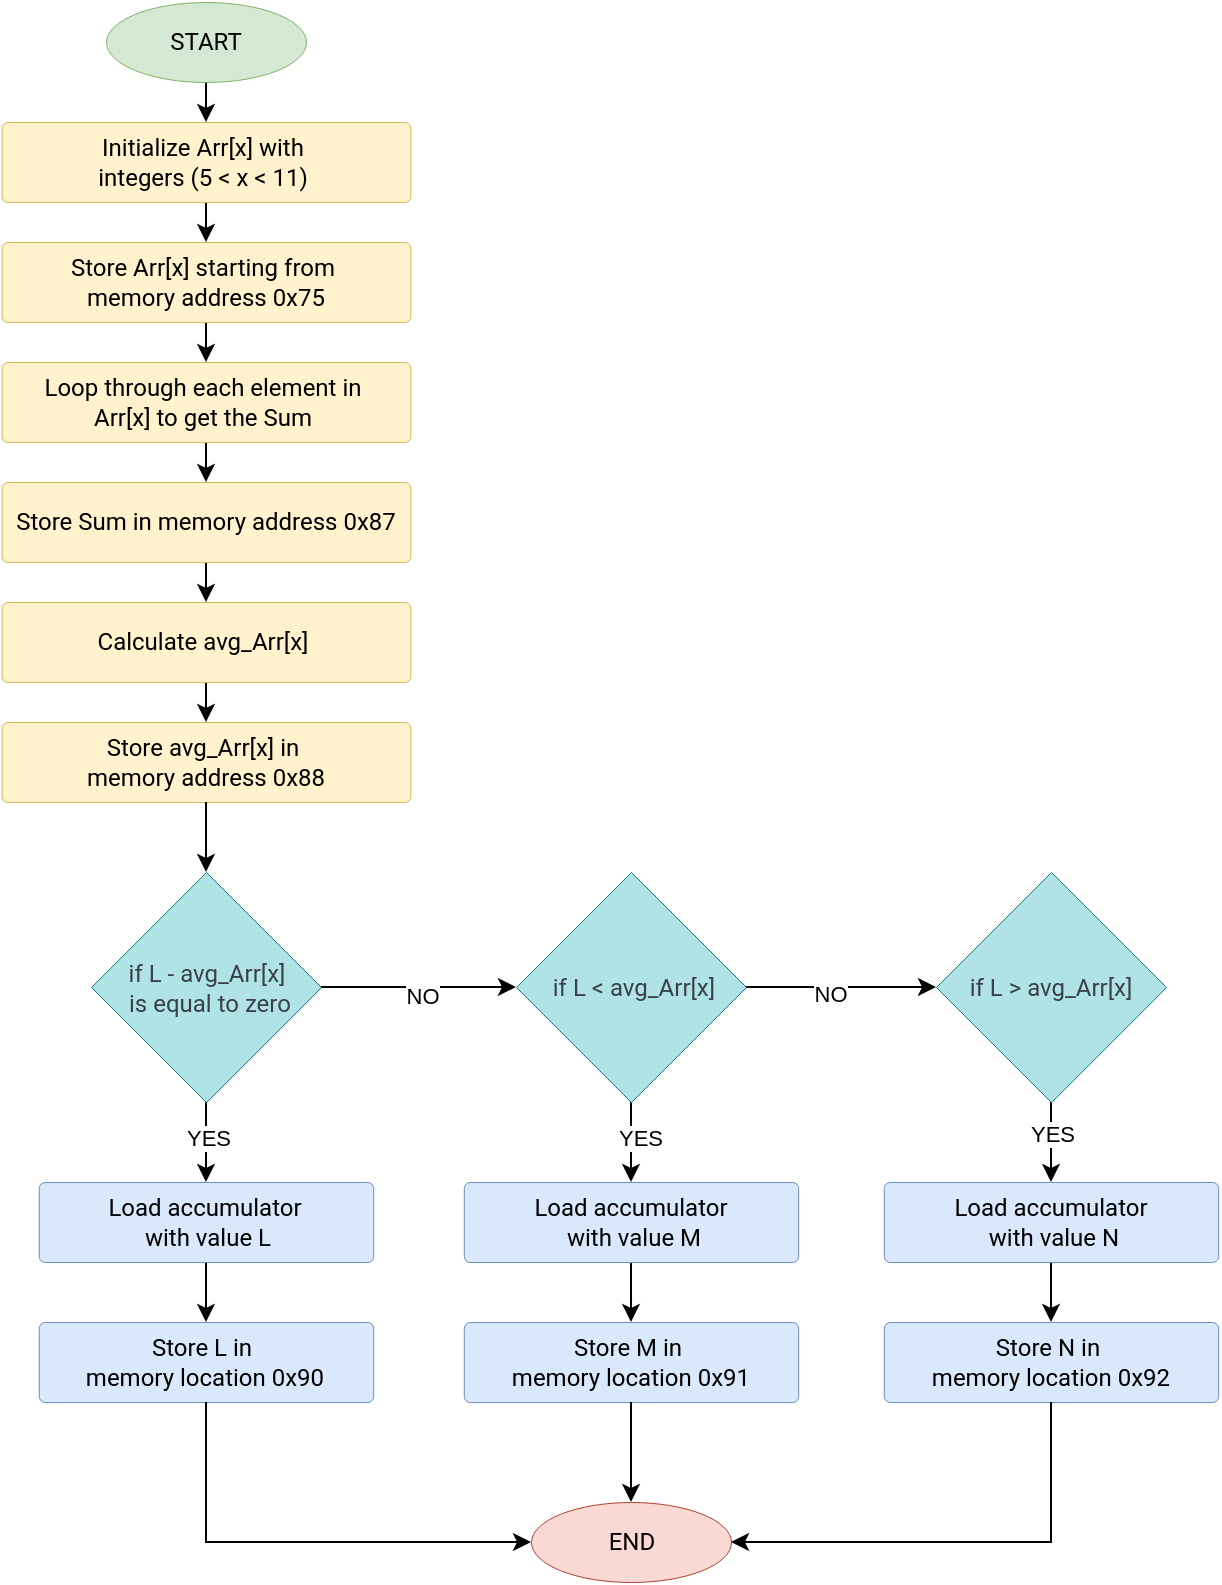 <mxfile version="24.7.10">
  <diagram name="Page-1" id="fs69FRUNg30xIKeMuvfs">
    <mxGraphModel dx="1235" dy="624" grid="1" gridSize="10" guides="1" tooltips="1" connect="1" arrows="1" fold="1" page="1" pageScale="1" pageWidth="827" pageHeight="1169" math="0" shadow="0">
      <root>
        <mxCell id="0" />
        <mxCell id="1" parent="0" />
        <mxCell id="2UlCi5NOUDfDHAdmGwE_-32" style="edgeStyle=orthogonalEdgeStyle;rounded=0;orthogonalLoop=1;jettySize=auto;html=1;exitX=0.5;exitY=1;exitDx=0;exitDy=0;exitPerimeter=0;entryX=0.5;entryY=0;entryDx=0;entryDy=0;" edge="1" parent="1" source="2UlCi5NOUDfDHAdmGwE_-1" target="2UlCi5NOUDfDHAdmGwE_-2">
          <mxGeometry relative="1" as="geometry" />
        </mxCell>
        <mxCell id="2UlCi5NOUDfDHAdmGwE_-1" value="START" style="strokeWidth=0.5;html=1;shape=mxgraph.flowchart.start_1;whiteSpace=wrap;fontFamily=Roboto;fontSource=https%3A%2F%2Ffonts.googleapis.com%2Fcss%3Ffamily%3DRoboto;fillColor=#d5e8d4;strokeColor=#82b366;" vertex="1" parent="1">
          <mxGeometry x="545" y="50" width="100" height="40" as="geometry" />
        </mxCell>
        <mxCell id="2UlCi5NOUDfDHAdmGwE_-33" style="edgeStyle=orthogonalEdgeStyle;rounded=0;orthogonalLoop=1;jettySize=auto;html=1;exitX=0.5;exitY=1;exitDx=0;exitDy=0;entryX=0.5;entryY=0;entryDx=0;entryDy=0;" edge="1" parent="1" source="2UlCi5NOUDfDHAdmGwE_-2" target="2UlCi5NOUDfDHAdmGwE_-17">
          <mxGeometry relative="1" as="geometry" />
        </mxCell>
        <mxCell id="2UlCi5NOUDfDHAdmGwE_-2" value="Initialize Arr[x] &lt;span class=&quot;hljs-keyword&quot;&gt;with&lt;/span&gt;&amp;nbsp;&lt;div&gt;integers&amp;nbsp;&lt;span style=&quot;background-color: initial;&quot;&gt;(&lt;/span&gt;&lt;span style=&quot;background-color: initial;&quot; class=&quot;hljs-number&quot;&gt;5&lt;/span&gt;&lt;span style=&quot;background-color: initial;&quot;&gt; &lt;/span&gt;&lt;span style=&quot;background-color: initial;&quot; class=&quot;hljs-operator&quot;&gt;&amp;lt;&lt;/span&gt;&lt;span style=&quot;background-color: initial;&quot;&gt; x &lt;/span&gt;&lt;span style=&quot;background-color: initial;&quot; class=&quot;hljs-operator&quot;&gt;&amp;lt;&lt;/span&gt;&lt;span style=&quot;background-color: initial;&quot;&gt; &lt;/span&gt;&lt;span style=&quot;background-color: initial;&quot; class=&quot;hljs-number&quot;&gt;11&lt;/span&gt;&lt;span style=&quot;background-color: initial;&quot;&gt;)&amp;nbsp;&lt;/span&gt;&lt;/div&gt;" style="rounded=1;whiteSpace=wrap;html=1;absoluteArcSize=1;arcSize=6;strokeWidth=0.5;fontFamily=Roboto;fontSource=https%3A%2F%2Ffonts.googleapis.com%2Fcss%3Ffamily%3DRoboto;fillColor=#fff2cc;strokeColor=#d6b656;" vertex="1" parent="1">
          <mxGeometry x="492.81" y="110" width="204.38" height="40" as="geometry" />
        </mxCell>
        <mxCell id="2UlCi5NOUDfDHAdmGwE_-45" style="edgeStyle=orthogonalEdgeStyle;rounded=0;orthogonalLoop=1;jettySize=auto;html=1;exitX=0.5;exitY=1;exitDx=0;exitDy=0;exitPerimeter=0;entryX=0.5;entryY=0;entryDx=0;entryDy=0;" edge="1" parent="1" source="2UlCi5NOUDfDHAdmGwE_-11" target="2UlCi5NOUDfDHAdmGwE_-25">
          <mxGeometry relative="1" as="geometry" />
        </mxCell>
        <mxCell id="2UlCi5NOUDfDHAdmGwE_-46" value="YES" style="edgeLabel;html=1;align=center;verticalAlign=middle;resizable=0;points=[];" vertex="1" connectable="0" parent="2UlCi5NOUDfDHAdmGwE_-45">
          <mxGeometry x="-0.094" y="1" relative="1" as="geometry">
            <mxPoint as="offset" />
          </mxGeometry>
        </mxCell>
        <mxCell id="2UlCi5NOUDfDHAdmGwE_-11" value="&lt;span data-lucid-content=&quot;{&amp;quot;t&amp;quot;:&amp;quot;Check if L - avg_Arr[x] is equal to zero&amp;quot;,&amp;quot;m&amp;quot;:[{&amp;quot;s&amp;quot;:0,&amp;quot;n&amp;quot;:&amp;quot;c&amp;quot;,&amp;quot;v&amp;quot;:&amp;quot;#3a414aff&amp;quot;,&amp;quot;e&amp;quot;:40}]}&quot; data-lucid-type=&quot;application/vnd.lucid.text&quot;&gt;&lt;span style=&quot;color:#3a414a;&quot;&gt;if L - avg_Arr[x]&lt;/span&gt;&lt;/span&gt;&lt;div&gt;&lt;span data-lucid-content=&quot;{&amp;quot;t&amp;quot;:&amp;quot;Check if L - avg_Arr[x] is equal to zero&amp;quot;,&amp;quot;m&amp;quot;:[{&amp;quot;s&amp;quot;:0,&amp;quot;n&amp;quot;:&amp;quot;c&amp;quot;,&amp;quot;v&amp;quot;:&amp;quot;#3a414aff&amp;quot;,&amp;quot;e&amp;quot;:40}]}&quot; data-lucid-type=&quot;application/vnd.lucid.text&quot;&gt;&lt;span style=&quot;color:#3a414a;&quot;&gt;&amp;nbsp;is equal to zero&lt;/span&gt;&lt;/span&gt;&lt;/div&gt;" style="strokeWidth=0.5;html=1;shape=mxgraph.flowchart.decision;whiteSpace=wrap;fillColor=#b0e3e6;strokeColor=#0e8088;fontFamily=Roboto;fontSource=https%3A%2F%2Ffonts.googleapis.com%2Fcss%3Ffamily%3DRoboto;" vertex="1" parent="1">
          <mxGeometry x="537.5" y="485" width="115" height="115" as="geometry" />
        </mxCell>
        <mxCell id="2UlCi5NOUDfDHAdmGwE_-34" style="edgeStyle=orthogonalEdgeStyle;rounded=0;orthogonalLoop=1;jettySize=auto;html=1;exitX=0.5;exitY=1;exitDx=0;exitDy=0;entryX=0.5;entryY=0;entryDx=0;entryDy=0;" edge="1" parent="1" source="2UlCi5NOUDfDHAdmGwE_-17" target="2UlCi5NOUDfDHAdmGwE_-18">
          <mxGeometry relative="1" as="geometry" />
        </mxCell>
        <mxCell id="2UlCi5NOUDfDHAdmGwE_-17" value="Store Arr[x] starting &lt;span class=&quot;hljs-keyword&quot;&gt;from&lt;/span&gt;&amp;nbsp;&lt;div&gt;memory address &lt;span class=&quot;hljs-number&quot;&gt;0x75&lt;/span&gt;&lt;/div&gt;" style="rounded=1;whiteSpace=wrap;html=1;absoluteArcSize=1;arcSize=6;strokeWidth=0.5;fontFamily=Roboto;fontSource=https%3A%2F%2Ffonts.googleapis.com%2Fcss%3Ffamily%3DRoboto;fillColor=#fff2cc;strokeColor=#d6b656;" vertex="1" parent="1">
          <mxGeometry x="492.81" y="170" width="204.38" height="40" as="geometry" />
        </mxCell>
        <mxCell id="2UlCi5NOUDfDHAdmGwE_-35" style="edgeStyle=orthogonalEdgeStyle;rounded=0;orthogonalLoop=1;jettySize=auto;html=1;exitX=0.5;exitY=1;exitDx=0;exitDy=0;entryX=0.5;entryY=0;entryDx=0;entryDy=0;" edge="1" parent="1" source="2UlCi5NOUDfDHAdmGwE_-18" target="2UlCi5NOUDfDHAdmGwE_-19">
          <mxGeometry relative="1" as="geometry" />
        </mxCell>
        <mxCell id="2UlCi5NOUDfDHAdmGwE_-18" value="Loop through &lt;span class=&quot;hljs-keyword&quot;&gt;each&lt;/span&gt; element &lt;span class=&quot;hljs-keyword&quot;&gt;in&lt;/span&gt;&amp;nbsp;&lt;div&gt;Arr[x] &lt;span class=&quot;hljs-keyword&quot;&gt;to&lt;/span&gt; &lt;span class=&quot;hljs-keyword&quot;&gt;get&lt;/span&gt; the Sum&amp;nbsp;&lt;br&gt;&lt;/div&gt;" style="rounded=1;whiteSpace=wrap;html=1;absoluteArcSize=1;arcSize=6;strokeWidth=0.5;fontFamily=Roboto;fontSource=https%3A%2F%2Ffonts.googleapis.com%2Fcss%3Ffamily%3DRoboto;fillColor=#fff2cc;strokeColor=#d6b656;" vertex="1" parent="1">
          <mxGeometry x="492.81" y="230" width="204.38" height="40" as="geometry" />
        </mxCell>
        <mxCell id="2UlCi5NOUDfDHAdmGwE_-36" style="edgeStyle=orthogonalEdgeStyle;rounded=0;orthogonalLoop=1;jettySize=auto;html=1;exitX=0.5;exitY=1;exitDx=0;exitDy=0;entryX=0.5;entryY=0;entryDx=0;entryDy=0;" edge="1" parent="1" source="2UlCi5NOUDfDHAdmGwE_-19" target="2UlCi5NOUDfDHAdmGwE_-20">
          <mxGeometry relative="1" as="geometry" />
        </mxCell>
        <mxCell id="2UlCi5NOUDfDHAdmGwE_-19" value="&lt;div&gt;Store Sum &lt;span class=&quot;hljs-keyword&quot;&gt;in&lt;/span&gt; memory address &lt;span class=&quot;hljs-number&quot;&gt;0x87&lt;/span&gt;&lt;br&gt;&lt;/div&gt;" style="rounded=1;whiteSpace=wrap;html=1;absoluteArcSize=1;arcSize=6;strokeWidth=0.5;fontFamily=Roboto;fontSource=https%3A%2F%2Ffonts.googleapis.com%2Fcss%3Ffamily%3DRoboto;fillColor=#fff2cc;strokeColor=#d6b656;" vertex="1" parent="1">
          <mxGeometry x="492.81" y="290" width="204.38" height="40" as="geometry" />
        </mxCell>
        <mxCell id="2UlCi5NOUDfDHAdmGwE_-37" style="edgeStyle=orthogonalEdgeStyle;rounded=0;orthogonalLoop=1;jettySize=auto;html=1;exitX=0.5;exitY=1;exitDx=0;exitDy=0;entryX=0.5;entryY=0;entryDx=0;entryDy=0;" edge="1" parent="1" source="2UlCi5NOUDfDHAdmGwE_-20" target="2UlCi5NOUDfDHAdmGwE_-21">
          <mxGeometry relative="1" as="geometry" />
        </mxCell>
        <mxCell id="2UlCi5NOUDfDHAdmGwE_-20" value="&lt;div&gt;Calculate avg_Arr[x]&amp;nbsp;&lt;br&gt;&lt;/div&gt;" style="rounded=1;whiteSpace=wrap;html=1;absoluteArcSize=1;arcSize=6;strokeWidth=0.5;fontFamily=Roboto;fontSource=https%3A%2F%2Ffonts.googleapis.com%2Fcss%3Ffamily%3DRoboto;fillColor=#fff2cc;strokeColor=#d6b656;" vertex="1" parent="1">
          <mxGeometry x="492.81" y="350" width="204.38" height="40" as="geometry" />
        </mxCell>
        <mxCell id="2UlCi5NOUDfDHAdmGwE_-21" value="&lt;div&gt;Store avg_Arr[x] &lt;span class=&quot;hljs-keyword&quot;&gt;in&lt;/span&gt;&amp;nbsp;&lt;/div&gt;&lt;div&gt;memory&amp;nbsp;&lt;span style=&quot;background-color: initial;&quot;&gt;address &lt;/span&gt;&lt;span style=&quot;background-color: initial;&quot; class=&quot;hljs-number&quot;&gt;0x88&lt;/span&gt;&lt;/div&gt;" style="rounded=1;whiteSpace=wrap;html=1;absoluteArcSize=1;arcSize=6;strokeWidth=0.5;fontFamily=Roboto;fontSource=https%3A%2F%2Ffonts.googleapis.com%2Fcss%3Ffamily%3DRoboto;fillColor=#fff2cc;strokeColor=#d6b656;" vertex="1" parent="1">
          <mxGeometry x="492.81" y="410" width="204.38" height="40" as="geometry" />
        </mxCell>
        <mxCell id="2UlCi5NOUDfDHAdmGwE_-43" style="edgeStyle=orthogonalEdgeStyle;rounded=0;orthogonalLoop=1;jettySize=auto;html=1;exitX=0.5;exitY=1;exitDx=0;exitDy=0;exitPerimeter=0;entryX=0.5;entryY=0;entryDx=0;entryDy=0;" edge="1" parent="1" source="2UlCi5NOUDfDHAdmGwE_-23" target="2UlCi5NOUDfDHAdmGwE_-27">
          <mxGeometry relative="1" as="geometry" />
        </mxCell>
        <mxCell id="2UlCi5NOUDfDHAdmGwE_-47" value="YES" style="edgeLabel;html=1;align=center;verticalAlign=middle;resizable=0;points=[];" vertex="1" connectable="0" parent="2UlCi5NOUDfDHAdmGwE_-43">
          <mxGeometry x="-0.094" y="4" relative="1" as="geometry">
            <mxPoint as="offset" />
          </mxGeometry>
        </mxCell>
        <mxCell id="2UlCi5NOUDfDHAdmGwE_-23" value="&lt;span data-lucid-content=&quot;{&amp;quot;t&amp;quot;:&amp;quot;Check if L &lt; avg_Arr[x]&amp;quot;,&amp;quot;m&amp;quot;:[{&amp;quot;s&amp;quot;:0,&amp;quot;n&amp;quot;:&amp;quot;c&amp;quot;,&amp;quot;v&amp;quot;:&amp;quot;#3a414aff&amp;quot;,&amp;quot;e&amp;quot;:23}]}&quot; data-lucid-type=&quot;application/vnd.lucid.text&quot;&gt;&lt;span style=&quot;color:#3a414a;&quot;&gt;&amp;nbsp;if L &amp;lt; avg_Arr[x]&lt;/span&gt;&lt;/span&gt;" style="strokeWidth=0.5;html=1;shape=mxgraph.flowchart.decision;whiteSpace=wrap;fillColor=#b0e3e6;strokeColor=#0e8088;fontFamily=Roboto;fontSource=https%3A%2F%2Ffonts.googleapis.com%2Fcss%3Ffamily%3DRoboto;" vertex="1" parent="1">
          <mxGeometry x="750" y="485" width="115" height="115" as="geometry" />
        </mxCell>
        <mxCell id="2UlCi5NOUDfDHAdmGwE_-44" style="edgeStyle=orthogonalEdgeStyle;rounded=0;orthogonalLoop=1;jettySize=auto;html=1;exitX=0.5;exitY=1;exitDx=0;exitDy=0;exitPerimeter=0;entryX=0.5;entryY=0;entryDx=0;entryDy=0;" edge="1" parent="1" source="2UlCi5NOUDfDHAdmGwE_-24" target="2UlCi5NOUDfDHAdmGwE_-28">
          <mxGeometry relative="1" as="geometry" />
        </mxCell>
        <mxCell id="2UlCi5NOUDfDHAdmGwE_-48" value="YES" style="edgeLabel;html=1;align=center;verticalAlign=middle;resizable=0;points=[];" vertex="1" connectable="0" parent="2UlCi5NOUDfDHAdmGwE_-44">
          <mxGeometry x="-0.212" relative="1" as="geometry">
            <mxPoint as="offset" />
          </mxGeometry>
        </mxCell>
        <mxCell id="2UlCi5NOUDfDHAdmGwE_-24" value="&lt;span data-lucid-content=&quot;{&amp;quot;t&amp;quot;:&amp;quot;Check if L &gt; avg_Arr[x]&amp;quot;,&amp;quot;m&amp;quot;:[{&amp;quot;s&amp;quot;:0,&amp;quot;n&amp;quot;:&amp;quot;c&amp;quot;,&amp;quot;v&amp;quot;:&amp;quot;#3a414aff&amp;quot;,&amp;quot;e&amp;quot;:23}]}&quot; data-lucid-type=&quot;application/vnd.lucid.text&quot;&gt;&lt;span style=&quot;color:#3a414a;&quot;&gt;if L &amp;gt; avg_Arr[x]&lt;/span&gt;&lt;/span&gt;" style="strokeWidth=0.5;html=1;shape=mxgraph.flowchart.decision;whiteSpace=wrap;fillColor=#b0e3e6;strokeColor=#0e8088;fontFamily=Roboto;fontSource=https%3A%2F%2Ffonts.googleapis.com%2Fcss%3Ffamily%3DRoboto;" vertex="1" parent="1">
          <mxGeometry x="960" y="485" width="115" height="115" as="geometry" />
        </mxCell>
        <mxCell id="2UlCi5NOUDfDHAdmGwE_-51" style="edgeStyle=orthogonalEdgeStyle;rounded=0;orthogonalLoop=1;jettySize=auto;html=1;exitX=0.5;exitY=1;exitDx=0;exitDy=0;entryX=0.5;entryY=0;entryDx=0;entryDy=0;" edge="1" parent="1" source="2UlCi5NOUDfDHAdmGwE_-25" target="2UlCi5NOUDfDHAdmGwE_-26">
          <mxGeometry relative="1" as="geometry" />
        </mxCell>
        <mxCell id="2UlCi5NOUDfDHAdmGwE_-25" value="Load accumulator&lt;div&gt;&amp;nbsp;&lt;span class=&quot;hljs-keyword&quot;&gt;with&lt;/span&gt; &lt;span class=&quot;hljs-keyword&quot;&gt;value&lt;/span&gt; L&lt;br&gt;&lt;/div&gt;" style="rounded=1;whiteSpace=wrap;html=1;absoluteArcSize=1;arcSize=6;strokeWidth=0.5;fontFamily=Roboto;fontSource=https%3A%2F%2Ffonts.googleapis.com%2Fcss%3Ffamily%3DRoboto;fillColor=#dae8fc;strokeColor=#6c8ebf;" vertex="1" parent="1">
          <mxGeometry x="511.4" y="640" width="167.19" height="40" as="geometry" />
        </mxCell>
        <mxCell id="2UlCi5NOUDfDHAdmGwE_-26" value="&lt;div&gt;&lt;span data-lucid-content=&quot;{&amp;quot;t&amp;quot;:&amp;quot;Store L in memory location 0x90&amp;quot;,&amp;quot;m&amp;quot;:[]}&quot; data-lucid-type=&quot;application/vnd.lucid.text&quot;&gt;Store L in&amp;nbsp;&lt;/span&gt;&lt;/div&gt;&lt;div&gt;&lt;span data-lucid-content=&quot;{&amp;quot;t&amp;quot;:&amp;quot;Store L in memory location 0x90&amp;quot;,&amp;quot;m&amp;quot;:[]}&quot; data-lucid-type=&quot;application/vnd.lucid.text&quot;&gt;memory location 0x90&lt;/span&gt;&lt;br&gt;&lt;/div&gt;" style="rounded=1;whiteSpace=wrap;html=1;absoluteArcSize=1;arcSize=6;strokeWidth=0.5;fontFamily=Roboto;fontSource=https%3A%2F%2Ffonts.googleapis.com%2Fcss%3Ffamily%3DRoboto;fillColor=#dae8fc;strokeColor=#6c8ebf;" vertex="1" parent="1">
          <mxGeometry x="511.4" y="710" width="167.19" height="40" as="geometry" />
        </mxCell>
        <mxCell id="2UlCi5NOUDfDHAdmGwE_-50" style="edgeStyle=orthogonalEdgeStyle;rounded=0;orthogonalLoop=1;jettySize=auto;html=1;exitX=0.5;exitY=1;exitDx=0;exitDy=0;entryX=0.5;entryY=0;entryDx=0;entryDy=0;" edge="1" parent="1" source="2UlCi5NOUDfDHAdmGwE_-27" target="2UlCi5NOUDfDHAdmGwE_-29">
          <mxGeometry relative="1" as="geometry" />
        </mxCell>
        <mxCell id="2UlCi5NOUDfDHAdmGwE_-27" value="Load accumulator&lt;div&gt;&amp;nbsp;&lt;span class=&quot;hljs-keyword&quot;&gt;with&lt;/span&gt; &lt;span class=&quot;hljs-keyword&quot;&gt;value&lt;/span&gt; M&lt;br&gt;&lt;/div&gt;" style="rounded=1;whiteSpace=wrap;html=1;absoluteArcSize=1;arcSize=6;strokeWidth=0.5;fontFamily=Roboto;fontSource=https%3A%2F%2Ffonts.googleapis.com%2Fcss%3Ffamily%3DRoboto;fillColor=#dae8fc;strokeColor=#6c8ebf;" vertex="1" parent="1">
          <mxGeometry x="723.9" y="640" width="167.19" height="40" as="geometry" />
        </mxCell>
        <mxCell id="2UlCi5NOUDfDHAdmGwE_-49" style="edgeStyle=orthogonalEdgeStyle;rounded=0;orthogonalLoop=1;jettySize=auto;html=1;exitX=0.5;exitY=1;exitDx=0;exitDy=0;entryX=0.5;entryY=0;entryDx=0;entryDy=0;" edge="1" parent="1" source="2UlCi5NOUDfDHAdmGwE_-28" target="2UlCi5NOUDfDHAdmGwE_-30">
          <mxGeometry relative="1" as="geometry" />
        </mxCell>
        <mxCell id="2UlCi5NOUDfDHAdmGwE_-28" value="Load accumulator&lt;div&gt;&amp;nbsp;&lt;span class=&quot;hljs-keyword&quot;&gt;with&lt;/span&gt; &lt;span class=&quot;hljs-keyword&quot;&gt;value&lt;/span&gt; N&lt;br&gt;&lt;/div&gt;" style="rounded=1;whiteSpace=wrap;html=1;absoluteArcSize=1;arcSize=6;strokeWidth=0.5;fontFamily=Roboto;fontSource=https%3A%2F%2Ffonts.googleapis.com%2Fcss%3Ffamily%3DRoboto;fillColor=#dae8fc;strokeColor=#6c8ebf;" vertex="1" parent="1">
          <mxGeometry x="933.9" y="640" width="167.19" height="40" as="geometry" />
        </mxCell>
        <mxCell id="2UlCi5NOUDfDHAdmGwE_-29" value="&lt;div&gt;&lt;span data-lucid-content=&quot;{&amp;quot;t&amp;quot;:&amp;quot;Store L in memory location 0x90&amp;quot;,&amp;quot;m&amp;quot;:[]}&quot; data-lucid-type=&quot;application/vnd.lucid.text&quot;&gt;Store M in&amp;nbsp;&lt;/span&gt;&lt;/div&gt;&lt;div&gt;&lt;span data-lucid-content=&quot;{&amp;quot;t&amp;quot;:&amp;quot;Store L in memory location 0x90&amp;quot;,&amp;quot;m&amp;quot;:[]}&quot; data-lucid-type=&quot;application/vnd.lucid.text&quot;&gt;memory location 0x91&lt;/span&gt;&lt;br&gt;&lt;/div&gt;" style="rounded=1;whiteSpace=wrap;html=1;absoluteArcSize=1;arcSize=6;strokeWidth=0.5;fontFamily=Roboto;fontSource=https%3A%2F%2Ffonts.googleapis.com%2Fcss%3Ffamily%3DRoboto;fillColor=#dae8fc;strokeColor=#6c8ebf;" vertex="1" parent="1">
          <mxGeometry x="723.9" y="710" width="167.19" height="40" as="geometry" />
        </mxCell>
        <mxCell id="2UlCi5NOUDfDHAdmGwE_-30" value="&lt;div&gt;&lt;span data-lucid-content=&quot;{&amp;quot;t&amp;quot;:&amp;quot;Store L in memory location 0x90&amp;quot;,&amp;quot;m&amp;quot;:[]}&quot; data-lucid-type=&quot;application/vnd.lucid.text&quot;&gt;Store N in&amp;nbsp;&lt;/span&gt;&lt;/div&gt;&lt;div&gt;&lt;span data-lucid-content=&quot;{&amp;quot;t&amp;quot;:&amp;quot;Store L in memory location 0x90&amp;quot;,&amp;quot;m&amp;quot;:[]}&quot; data-lucid-type=&quot;application/vnd.lucid.text&quot;&gt;memory location 0x92&lt;/span&gt;&lt;br&gt;&lt;/div&gt;" style="rounded=1;whiteSpace=wrap;html=1;absoluteArcSize=1;arcSize=6;strokeWidth=0.5;fontFamily=Roboto;fontSource=https%3A%2F%2Ffonts.googleapis.com%2Fcss%3Ffamily%3DRoboto;fillColor=#dae8fc;strokeColor=#6c8ebf;" vertex="1" parent="1">
          <mxGeometry x="933.9" y="710" width="167.19" height="40" as="geometry" />
        </mxCell>
        <mxCell id="2UlCi5NOUDfDHAdmGwE_-31" value="END" style="strokeWidth=0.5;html=1;shape=mxgraph.flowchart.start_1;whiteSpace=wrap;fontFamily=Roboto;fontSource=https%3A%2F%2Ffonts.googleapis.com%2Fcss%3Ffamily%3DRoboto;fillColor=#fad9d5;strokeColor=#ae4132;" vertex="1" parent="1">
          <mxGeometry x="757.5" y="800" width="100" height="40" as="geometry" />
        </mxCell>
        <mxCell id="2UlCi5NOUDfDHAdmGwE_-38" style="edgeStyle=orthogonalEdgeStyle;rounded=0;orthogonalLoop=1;jettySize=auto;html=1;exitX=0.5;exitY=1;exitDx=0;exitDy=0;entryX=0.5;entryY=0;entryDx=0;entryDy=0;entryPerimeter=0;" edge="1" parent="1" source="2UlCi5NOUDfDHAdmGwE_-21" target="2UlCi5NOUDfDHAdmGwE_-11">
          <mxGeometry relative="1" as="geometry" />
        </mxCell>
        <mxCell id="2UlCi5NOUDfDHAdmGwE_-39" style="edgeStyle=orthogonalEdgeStyle;rounded=0;orthogonalLoop=1;jettySize=auto;html=1;exitX=1;exitY=0.5;exitDx=0;exitDy=0;exitPerimeter=0;entryX=0;entryY=0.5;entryDx=0;entryDy=0;entryPerimeter=0;" edge="1" parent="1" source="2UlCi5NOUDfDHAdmGwE_-11" target="2UlCi5NOUDfDHAdmGwE_-23">
          <mxGeometry relative="1" as="geometry" />
        </mxCell>
        <mxCell id="2UlCi5NOUDfDHAdmGwE_-41" value="NO" style="edgeLabel;html=1;align=center;verticalAlign=middle;resizable=0;points=[];" vertex="1" connectable="0" parent="2UlCi5NOUDfDHAdmGwE_-39">
          <mxGeometry x="0.034" y="-4" relative="1" as="geometry">
            <mxPoint as="offset" />
          </mxGeometry>
        </mxCell>
        <mxCell id="2UlCi5NOUDfDHAdmGwE_-40" style="edgeStyle=orthogonalEdgeStyle;rounded=0;orthogonalLoop=1;jettySize=auto;html=1;exitX=1;exitY=0.5;exitDx=0;exitDy=0;exitPerimeter=0;entryX=0;entryY=0.5;entryDx=0;entryDy=0;entryPerimeter=0;" edge="1" parent="1" source="2UlCi5NOUDfDHAdmGwE_-23" target="2UlCi5NOUDfDHAdmGwE_-24">
          <mxGeometry relative="1" as="geometry" />
        </mxCell>
        <mxCell id="2UlCi5NOUDfDHAdmGwE_-42" value="NO" style="edgeLabel;html=1;align=center;verticalAlign=middle;resizable=0;points=[];" vertex="1" connectable="0" parent="2UlCi5NOUDfDHAdmGwE_-40">
          <mxGeometry x="-0.128" y="-3" relative="1" as="geometry">
            <mxPoint as="offset" />
          </mxGeometry>
        </mxCell>
        <mxCell id="2UlCi5NOUDfDHAdmGwE_-52" style="edgeStyle=orthogonalEdgeStyle;rounded=0;orthogonalLoop=1;jettySize=auto;html=1;exitX=0.5;exitY=1;exitDx=0;exitDy=0;entryX=0;entryY=0.5;entryDx=0;entryDy=0;entryPerimeter=0;" edge="1" parent="1" source="2UlCi5NOUDfDHAdmGwE_-26" target="2UlCi5NOUDfDHAdmGwE_-31">
          <mxGeometry relative="1" as="geometry" />
        </mxCell>
        <mxCell id="2UlCi5NOUDfDHAdmGwE_-53" style="edgeStyle=orthogonalEdgeStyle;rounded=0;orthogonalLoop=1;jettySize=auto;html=1;exitX=0.5;exitY=1;exitDx=0;exitDy=0;entryX=1;entryY=0.5;entryDx=0;entryDy=0;entryPerimeter=0;" edge="1" parent="1" source="2UlCi5NOUDfDHAdmGwE_-30" target="2UlCi5NOUDfDHAdmGwE_-31">
          <mxGeometry relative="1" as="geometry" />
        </mxCell>
        <mxCell id="2UlCi5NOUDfDHAdmGwE_-54" style="edgeStyle=orthogonalEdgeStyle;rounded=0;orthogonalLoop=1;jettySize=auto;html=1;exitX=0.5;exitY=1;exitDx=0;exitDy=0;entryX=0.5;entryY=0;entryDx=0;entryDy=0;entryPerimeter=0;" edge="1" parent="1" source="2UlCi5NOUDfDHAdmGwE_-29" target="2UlCi5NOUDfDHAdmGwE_-31">
          <mxGeometry relative="1" as="geometry" />
        </mxCell>
      </root>
    </mxGraphModel>
  </diagram>
</mxfile>
